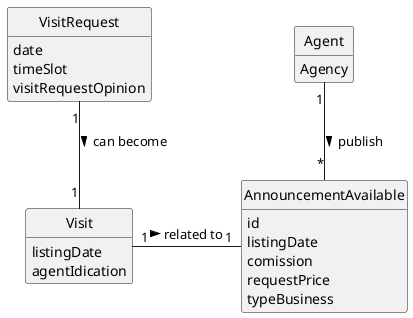 @startuml
skinparam monochrome true
skinparam packageStyle rectangle
skinparam shadowing false


skinparam classAttributeIconSize 0

hide circle
hide methods



class AnnouncementAvailable{
id
listingDate
comission
requestPrice
typeBusiness
}


class Agent{
Agency
}


class VisitRequest{
date
timeSlot
visitRequestOpinion
}


class Visit{
listingDate
agentIdication
}




Agent "1" -- "*" AnnouncementAvailable : publish >
Visit "1" -"1" AnnouncementAvailable :  related to >
VisitRequest "1" -- "1" Visit : can become >





@enduml